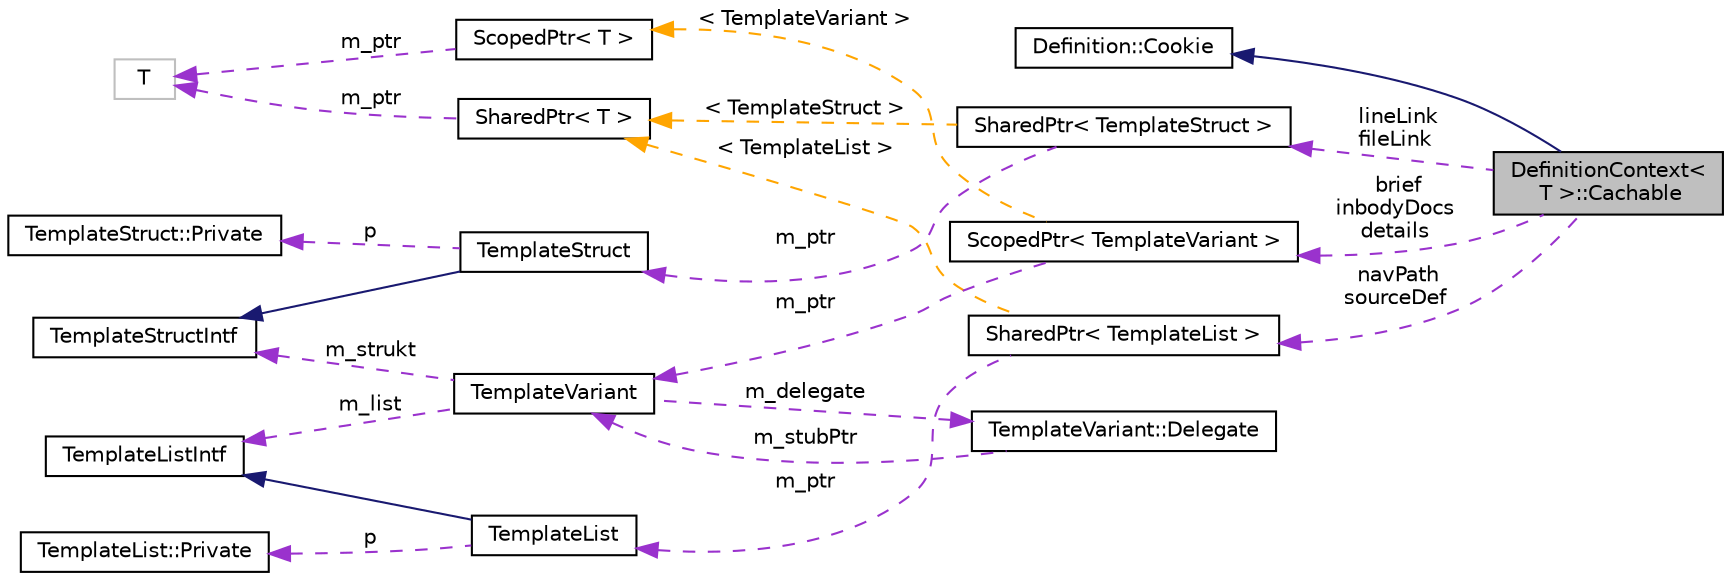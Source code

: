 digraph "DefinitionContext&lt; T &gt;::Cachable"
{
 // INTERACTIVE_SVG=YES
  edge [fontname="Helvetica",fontsize="10",labelfontname="Helvetica",labelfontsize="10"];
  node [fontname="Helvetica",fontsize="10",shape=record];
  rankdir="LR";
  Node13 [label="DefinitionContext\<\l T \>::Cachable",height=0.2,width=0.4,color="black", fillcolor="grey75", style="filled", fontcolor="black"];
  Node14 -> Node13 [dir="back",color="midnightblue",fontsize="10",style="solid",fontname="Helvetica"];
  Node14 [label="Definition::Cookie",height=0.2,width=0.4,color="black", fillcolor="white", style="filled",URL="$d1/d2f/struct_definition_1_1_cookie.html"];
  Node15 -> Node13 [dir="back",color="darkorchid3",fontsize="10",style="dashed",label=" lineLink\nfileLink" ,fontname="Helvetica"];
  Node15 [label="SharedPtr\< TemplateStruct \>",height=0.2,width=0.4,color="black", fillcolor="white", style="filled",URL="$df/d12/class_shared_ptr.html"];
  Node16 -> Node15 [dir="back",color="darkorchid3",fontsize="10",style="dashed",label=" m_ptr" ,fontname="Helvetica"];
  Node16 [label="TemplateStruct",height=0.2,width=0.4,color="black", fillcolor="white", style="filled",URL="$d8/d4b/class_template_struct.html",tooltip="Default implementation of a context value of type struct. "];
  Node17 -> Node16 [dir="back",color="midnightblue",fontsize="10",style="solid",fontname="Helvetica"];
  Node17 [label="TemplateStructIntf",height=0.2,width=0.4,color="black", fillcolor="white", style="filled",URL="$d9/de8/class_template_struct_intf.html",tooltip="Abstract interface for a context value of type struct. "];
  Node18 -> Node16 [dir="back",color="darkorchid3",fontsize="10",style="dashed",label=" p" ,fontname="Helvetica"];
  Node18 [label="TemplateStruct::Private",height=0.2,width=0.4,color="black", fillcolor="white", style="filled",URL="$d5/d63/class_template_struct_1_1_private.html",tooltip="Private data of a template struct object. "];
  Node19 -> Node15 [dir="back",color="orange",fontsize="10",style="dashed",label=" \< TemplateStruct \>" ,fontname="Helvetica"];
  Node19 [label="SharedPtr\< T \>",height=0.2,width=0.4,color="black", fillcolor="white", style="filled",URL="$df/d12/class_shared_ptr.html",tooltip="Reference counting smart pointer. "];
  Node20 -> Node19 [dir="back",color="darkorchid3",fontsize="10",style="dashed",label=" m_ptr" ,fontname="Helvetica"];
  Node20 [label="T",height=0.2,width=0.4,color="grey75", fillcolor="white", style="filled"];
  Node21 -> Node13 [dir="back",color="darkorchid3",fontsize="10",style="dashed",label=" navPath\nsourceDef" ,fontname="Helvetica"];
  Node21 [label="SharedPtr\< TemplateList \>",height=0.2,width=0.4,color="black", fillcolor="white", style="filled",URL="$df/d12/class_shared_ptr.html"];
  Node22 -> Node21 [dir="back",color="darkorchid3",fontsize="10",style="dashed",label=" m_ptr" ,fontname="Helvetica"];
  Node22 [label="TemplateList",height=0.2,width=0.4,color="black", fillcolor="white", style="filled",URL="$de/dab/class_template_list.html",tooltip="Default implementation of a context value of type list. "];
  Node23 -> Node22 [dir="back",color="midnightblue",fontsize="10",style="solid",fontname="Helvetica"];
  Node23 [label="TemplateListIntf",height=0.2,width=0.4,color="black", fillcolor="white", style="filled",URL="$d6/d88/class_template_list_intf.html",tooltip="Abstract read-only interface for a context value of type list. "];
  Node24 -> Node22 [dir="back",color="darkorchid3",fontsize="10",style="dashed",label=" p" ,fontname="Helvetica"];
  Node24 [label="TemplateList::Private",height=0.2,width=0.4,color="black", fillcolor="white", style="filled",URL="$d5/dee/class_template_list_1_1_private.html",tooltip="Private data of a template list object. "];
  Node19 -> Node21 [dir="back",color="orange",fontsize="10",style="dashed",label=" \< TemplateList \>" ,fontname="Helvetica"];
  Node25 -> Node13 [dir="back",color="darkorchid3",fontsize="10",style="dashed",label=" brief\ninbodyDocs\ndetails" ,fontname="Helvetica"];
  Node25 [label="ScopedPtr\< TemplateVariant \>",height=0.2,width=0.4,color="black", fillcolor="white", style="filled",URL="$dd/d9b/class_scoped_ptr.html"];
  Node26 -> Node25 [dir="back",color="darkorchid3",fontsize="10",style="dashed",label=" m_ptr" ,fontname="Helvetica"];
  Node26 [label="TemplateVariant",height=0.2,width=0.4,color="black", fillcolor="white", style="filled",URL="$d1/dba/class_template_variant.html",tooltip="Variant type which can hold one value of a fixed set of types. "];
  Node23 -> Node26 [dir="back",color="darkorchid3",fontsize="10",style="dashed",label=" m_list" ,fontname="Helvetica"];
  Node17 -> Node26 [dir="back",color="darkorchid3",fontsize="10",style="dashed",label=" m_strukt" ,fontname="Helvetica"];
  Node27 -> Node26 [dir="back",color="darkorchid3",fontsize="10",style="dashed",label=" m_delegate" ,fontname="Helvetica"];
  Node27 [label="TemplateVariant::Delegate",height=0.2,width=0.4,color="black", fillcolor="white", style="filled",URL="$d7/d1d/class_template_variant_1_1_delegate.html",tooltip="Helper class to create a delegate that can store a function/method call. "];
  Node26 -> Node27 [dir="back",color="darkorchid3",fontsize="10",style="dashed",label=" m_stubPtr" ,fontname="Helvetica"];
  Node28 -> Node25 [dir="back",color="orange",fontsize="10",style="dashed",label=" \< TemplateVariant \>" ,fontname="Helvetica"];
  Node28 [label="ScopedPtr\< T \>",height=0.2,width=0.4,color="black", fillcolor="white", style="filled",URL="$dd/d9b/class_scoped_ptr.html",tooltip="Scoped smart pointer. "];
  Node20 -> Node28 [dir="back",color="darkorchid3",fontsize="10",style="dashed",label=" m_ptr" ,fontname="Helvetica"];
}
